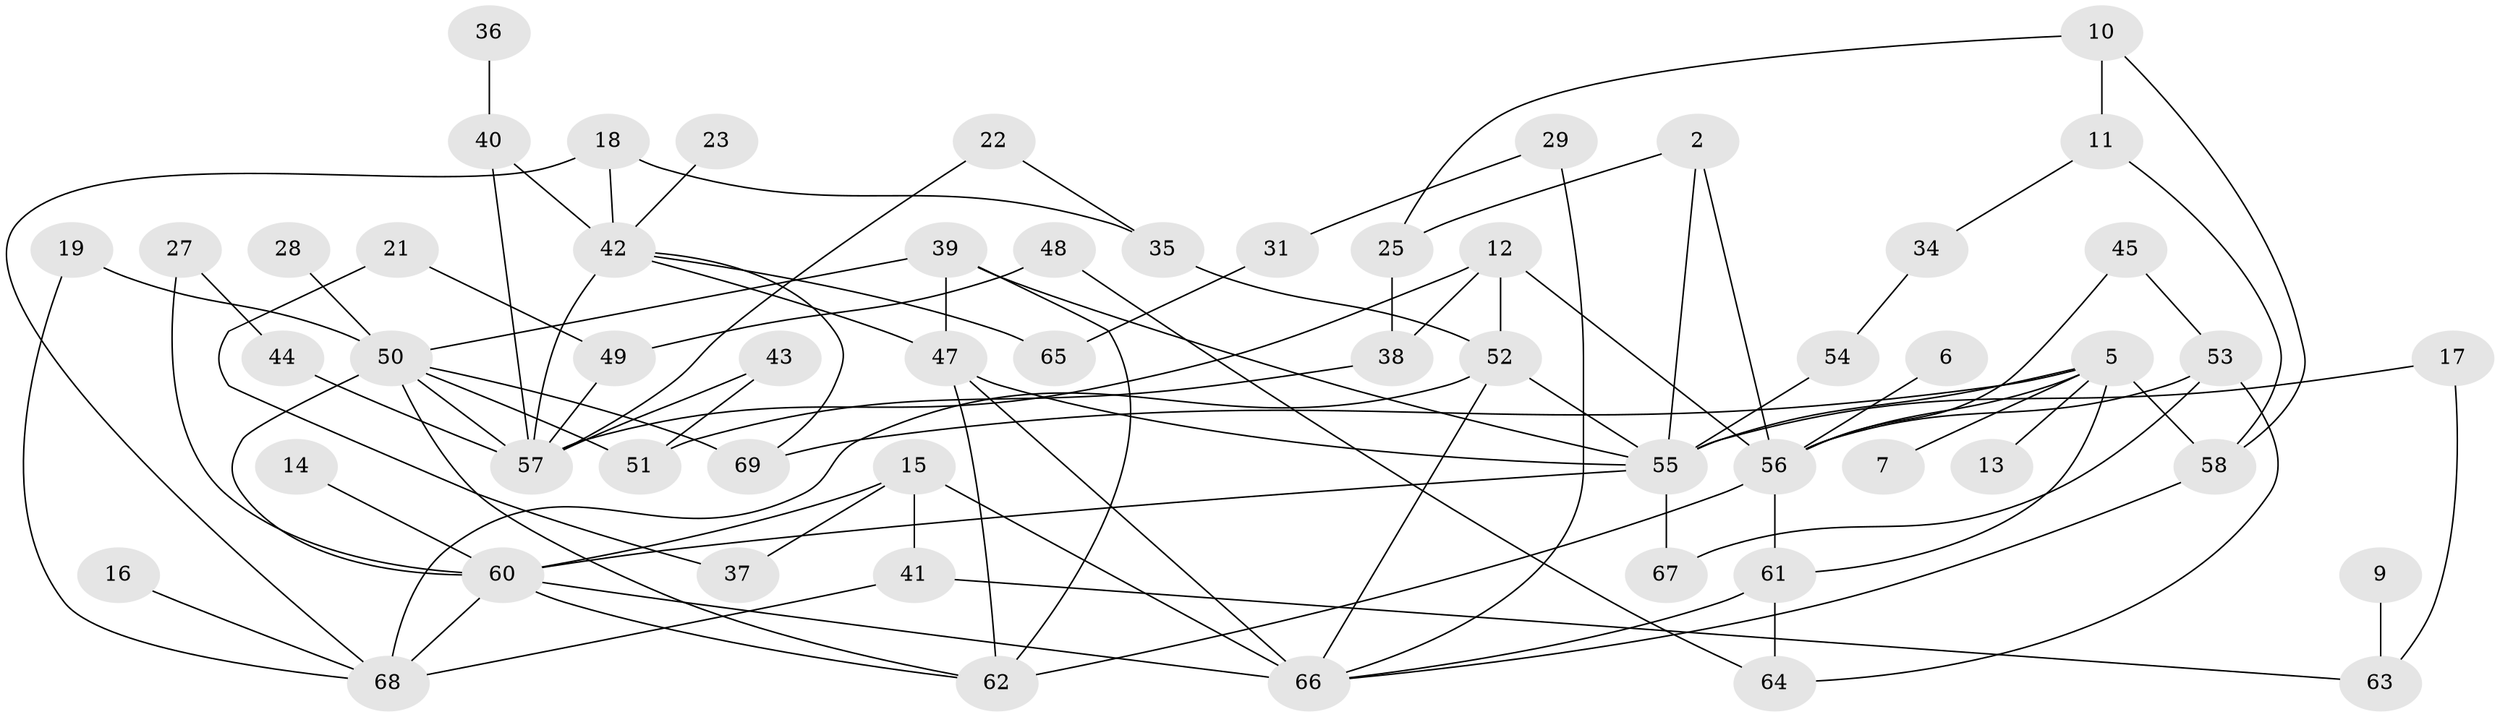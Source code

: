 // original degree distribution, {0: 0.06521739130434782, 2: 0.2971014492753623, 1: 0.18840579710144928, 4: 0.11594202898550725, 3: 0.2463768115942029, 5: 0.07246376811594203, 6: 0.014492753623188406}
// Generated by graph-tools (version 1.1) at 2025/49/03/09/25 03:49:09]
// undirected, 57 vertices, 95 edges
graph export_dot {
graph [start="1"]
  node [color=gray90,style=filled];
  2;
  5;
  6;
  7;
  9;
  10;
  11;
  12;
  13;
  14;
  15;
  16;
  17;
  18;
  19;
  21;
  22;
  23;
  25;
  27;
  28;
  29;
  31;
  34;
  35;
  36;
  37;
  38;
  39;
  40;
  41;
  42;
  43;
  44;
  45;
  47;
  48;
  49;
  50;
  51;
  52;
  53;
  54;
  55;
  56;
  57;
  58;
  60;
  61;
  62;
  63;
  64;
  65;
  66;
  67;
  68;
  69;
  2 -- 25 [weight=1.0];
  2 -- 55 [weight=1.0];
  2 -- 56 [weight=1.0];
  5 -- 7 [weight=1.0];
  5 -- 13 [weight=1.0];
  5 -- 55 [weight=1.0];
  5 -- 56 [weight=1.0];
  5 -- 58 [weight=1.0];
  5 -- 61 [weight=1.0];
  5 -- 69 [weight=1.0];
  6 -- 56 [weight=1.0];
  9 -- 63 [weight=1.0];
  10 -- 11 [weight=1.0];
  10 -- 25 [weight=1.0];
  10 -- 58 [weight=1.0];
  11 -- 34 [weight=1.0];
  11 -- 58 [weight=1.0];
  12 -- 38 [weight=1.0];
  12 -- 52 [weight=1.0];
  12 -- 56 [weight=1.0];
  12 -- 57 [weight=1.0];
  14 -- 60 [weight=1.0];
  15 -- 37 [weight=1.0];
  15 -- 41 [weight=1.0];
  15 -- 60 [weight=1.0];
  15 -- 66 [weight=1.0];
  16 -- 68 [weight=1.0];
  17 -- 55 [weight=1.0];
  17 -- 63 [weight=1.0];
  18 -- 35 [weight=1.0];
  18 -- 42 [weight=1.0];
  18 -- 68 [weight=1.0];
  19 -- 50 [weight=1.0];
  19 -- 68 [weight=1.0];
  21 -- 37 [weight=1.0];
  21 -- 49 [weight=1.0];
  22 -- 35 [weight=1.0];
  22 -- 57 [weight=1.0];
  23 -- 42 [weight=1.0];
  25 -- 38 [weight=1.0];
  27 -- 44 [weight=1.0];
  27 -- 60 [weight=1.0];
  28 -- 50 [weight=1.0];
  29 -- 31 [weight=1.0];
  29 -- 66 [weight=1.0];
  31 -- 65 [weight=1.0];
  34 -- 54 [weight=1.0];
  35 -- 52 [weight=1.0];
  36 -- 40 [weight=1.0];
  38 -- 51 [weight=1.0];
  39 -- 47 [weight=1.0];
  39 -- 50 [weight=1.0];
  39 -- 55 [weight=1.0];
  39 -- 62 [weight=1.0];
  40 -- 42 [weight=1.0];
  40 -- 57 [weight=1.0];
  41 -- 63 [weight=1.0];
  41 -- 68 [weight=1.0];
  42 -- 47 [weight=1.0];
  42 -- 57 [weight=1.0];
  42 -- 65 [weight=1.0];
  42 -- 69 [weight=1.0];
  43 -- 51 [weight=1.0];
  43 -- 57 [weight=1.0];
  44 -- 57 [weight=1.0];
  45 -- 53 [weight=1.0];
  45 -- 56 [weight=1.0];
  47 -- 55 [weight=2.0];
  47 -- 62 [weight=1.0];
  47 -- 66 [weight=1.0];
  48 -- 49 [weight=1.0];
  48 -- 64 [weight=1.0];
  49 -- 57 [weight=1.0];
  50 -- 51 [weight=2.0];
  50 -- 57 [weight=1.0];
  50 -- 60 [weight=1.0];
  50 -- 62 [weight=1.0];
  50 -- 69 [weight=1.0];
  52 -- 55 [weight=1.0];
  52 -- 66 [weight=1.0];
  52 -- 68 [weight=1.0];
  53 -- 56 [weight=1.0];
  53 -- 64 [weight=1.0];
  53 -- 67 [weight=1.0];
  54 -- 55 [weight=1.0];
  55 -- 60 [weight=1.0];
  55 -- 67 [weight=1.0];
  56 -- 61 [weight=1.0];
  56 -- 62 [weight=1.0];
  58 -- 66 [weight=1.0];
  60 -- 62 [weight=1.0];
  60 -- 66 [weight=1.0];
  60 -- 68 [weight=1.0];
  61 -- 64 [weight=1.0];
  61 -- 66 [weight=1.0];
}
